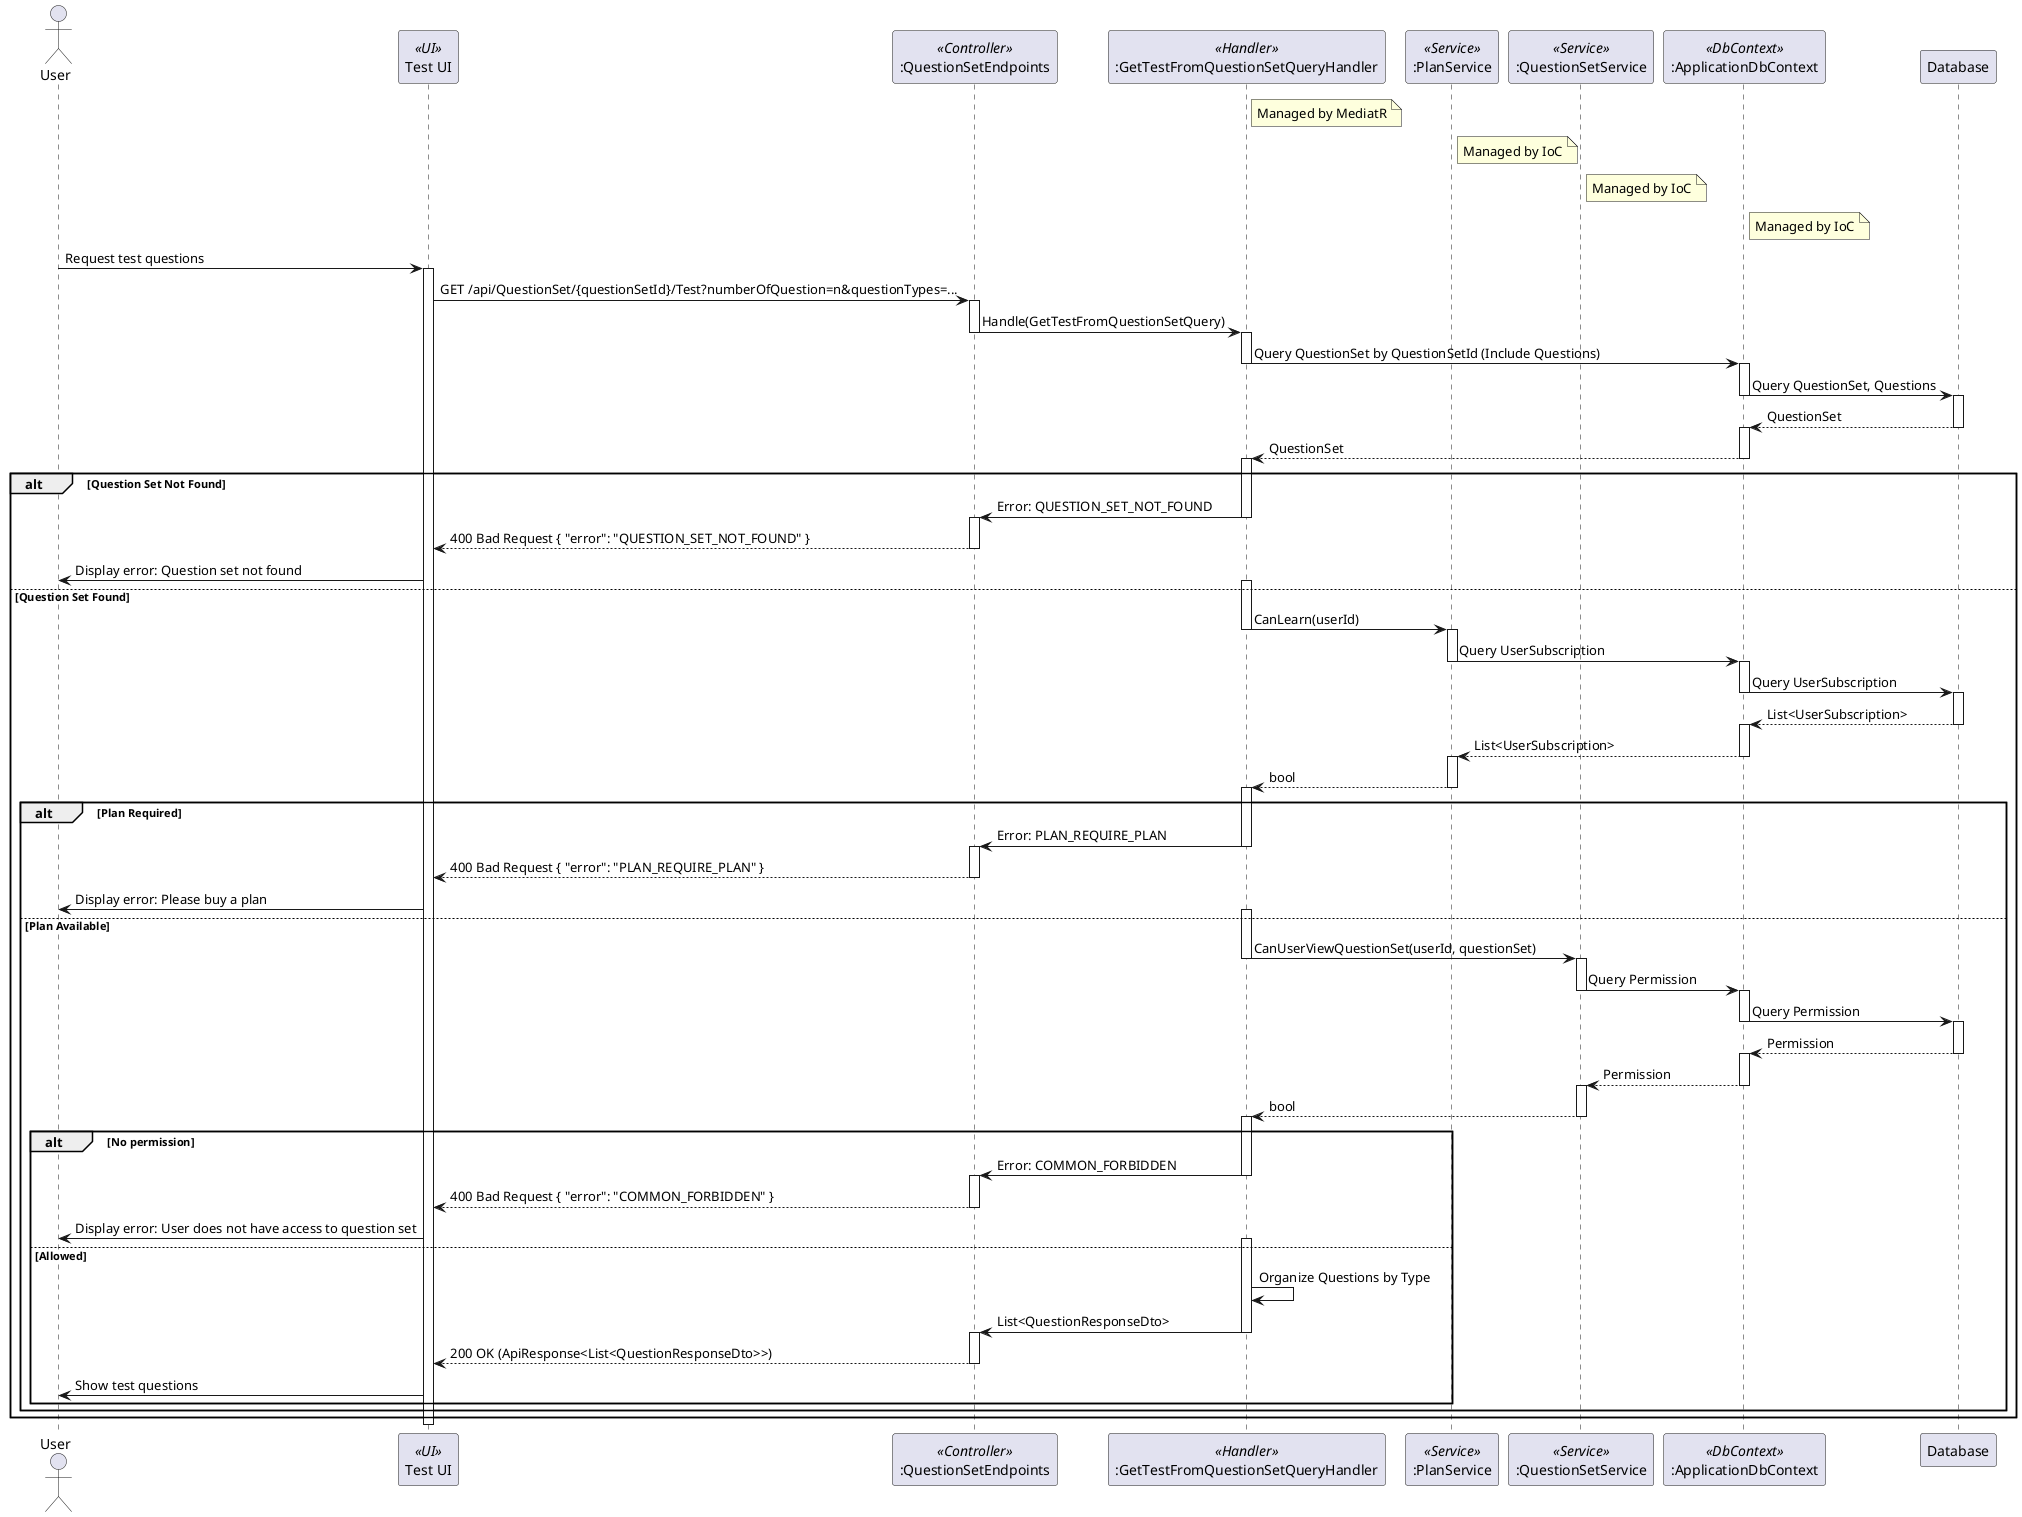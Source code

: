 @startuml
actor User
participant "Test UI" as UI <<UI>>
participant ":QuestionSetEndpoints" as QuestionSetEndpoints <<Controller>>
participant ":GetTestFromQuestionSetQueryHandler" as GetTestFromQuestionSetQueryHandler <<Handler>>
participant ":PlanService" as PlanService <<Service>>
participant ":QuestionSetService" as QuestionSetService <<Service>>
participant ":ApplicationDbContext" as ApplicationDbContext <<DbContext>>
participant Database

note right of GetTestFromQuestionSetQueryHandler
  Managed by MediatR
end note

note right of PlanService
  Managed by IoC
end note

note right of QuestionSetService
  Managed by IoC
end note

note right of ApplicationDbContext
  Managed by IoC
end note

User -> UI : Request test questions
activate UI
UI -> QuestionSetEndpoints : GET /api/QuestionSet/{questionSetId}/Test?numberOfQuestion=n&questionTypes=...
activate QuestionSetEndpoints
QuestionSetEndpoints -> GetTestFromQuestionSetQueryHandler : Handle(GetTestFromQuestionSetQuery)
deactivate QuestionSetEndpoints
activate GetTestFromQuestionSetQueryHandler
GetTestFromQuestionSetQueryHandler -> ApplicationDbContext : Query QuestionSet by QuestionSetId (Include Questions)
deactivate GetTestFromQuestionSetQueryHandler
activate ApplicationDbContext
ApplicationDbContext -> Database : Query QuestionSet, Questions
deactivate ApplicationDbContext
activate Database
Database --> ApplicationDbContext : QuestionSet
deactivate Database
activate ApplicationDbContext
ApplicationDbContext --> GetTestFromQuestionSetQueryHandler : QuestionSet
deactivate ApplicationDbContext
activate GetTestFromQuestionSetQueryHandler
alt Question Set Not Found
    GetTestFromQuestionSetQueryHandler -> QuestionSetEndpoints : Error: QUESTION_SET_NOT_FOUND
    deactivate GetTestFromQuestionSetQueryHandler
    activate QuestionSetEndpoints
    QuestionSetEndpoints --> UI : 400 Bad Request { "error": "QUESTION_SET_NOT_FOUND" }
    deactivate QuestionSetEndpoints
    UI -> User : Display error: Question set not found
else Question Set Found
    activate GetTestFromQuestionSetQueryHandler
    GetTestFromQuestionSetQueryHandler -> PlanService : CanLearn(userId)
    deactivate GetTestFromQuestionSetQueryHandler
    activate PlanService
    PlanService -> ApplicationDbContext : Query UserSubscription
    deactivate PlanService
    activate ApplicationDbContext
    ApplicationDbContext -> Database : Query UserSubscription
    deactivate ApplicationDbContext
    activate Database
    Database --> ApplicationDbContext : List<UserSubscription>
    deactivate Database
    activate ApplicationDbContext
    ApplicationDbContext --> PlanService : List<UserSubscription>
    deactivate ApplicationDbContext
    activate PlanService
    PlanService --> GetTestFromQuestionSetQueryHandler : bool
    deactivate PlanService
    activate GetTestFromQuestionSetQueryHandler
    alt Plan Required
        GetTestFromQuestionSetQueryHandler -> QuestionSetEndpoints : Error: PLAN_REQUIRE_PLAN
        deactivate GetTestFromQuestionSetQueryHandler
        activate QuestionSetEndpoints
        QuestionSetEndpoints --> UI : 400 Bad Request { "error": "PLAN_REQUIRE_PLAN" }
        deactivate QuestionSetEndpoints
        UI -> User : Display error: Please buy a plan
    else Plan Available
        activate GetTestFromQuestionSetQueryHandler
        GetTestFromQuestionSetQueryHandler -> QuestionSetService : CanUserViewQuestionSet(userId, questionSet)
        deactivate GetTestFromQuestionSetQueryHandler
        activate QuestionSetService
        QuestionSetService -> ApplicationDbContext : Query Permission
        deactivate QuestionSetService
        activate ApplicationDbContext
        ApplicationDbContext -> Database : Query Permission
        deactivate ApplicationDbContext
        activate Database
        Database --> ApplicationDbContext : Permission
        deactivate Database
        activate ApplicationDbContext
        ApplicationDbContext --> QuestionSetService : Permission
        deactivate ApplicationDbContext
        activate QuestionSetService
        QuestionSetService --> GetTestFromQuestionSetQueryHandler : bool
        deactivate QuestionSetService
        activate GetTestFromQuestionSetQueryHandler
        alt No permission
            GetTestFromQuestionSetQueryHandler -> QuestionSetEndpoints : Error: COMMON_FORBIDDEN
            deactivate GetTestFromQuestionSetQueryHandler
            activate QuestionSetEndpoints
            QuestionSetEndpoints --> UI : 400 Bad Request { "error": "COMMON_FORBIDDEN" }
            deactivate QuestionSetEndpoints
            UI -> User : Display error: User does not have access to question set
        else Allowed
            activate GetTestFromQuestionSetQueryHandler
            GetTestFromQuestionSetQueryHandler -> GetTestFromQuestionSetQueryHandler : Organize Questions by Type
            GetTestFromQuestionSetQueryHandler -> QuestionSetEndpoints : List<QuestionResponseDto>
            deactivate GetTestFromQuestionSetQueryHandler
            activate QuestionSetEndpoints
            QuestionSetEndpoints --> UI : 200 OK (ApiResponse<List<QuestionResponseDto>>)
            deactivate QuestionSetEndpoints
            UI -> User : Show test questions
        end
    end
end
deactivate UI

@enduml